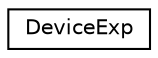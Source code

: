 digraph "Graphical Class Hierarchy"
{
  edge [fontname="Helvetica",fontsize="10",labelfontname="Helvetica",labelfontsize="10"];
  node [fontname="Helvetica",fontsize="10",shape=record];
  rankdir="LR";
  Node0 [label="DeviceExp",height=0.2,width=0.4,color="black", fillcolor="white", style="filled",URL="$structDeviceExp.html"];
}
